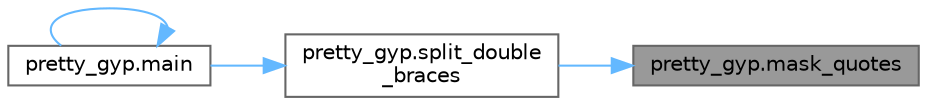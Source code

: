 digraph "pretty_gyp.mask_quotes"
{
 // LATEX_PDF_SIZE
  bgcolor="transparent";
  edge [fontname=Helvetica,fontsize=10,labelfontname=Helvetica,labelfontsize=10];
  node [fontname=Helvetica,fontsize=10,shape=box,height=0.2,width=0.4];
  rankdir="RL";
  Node1 [id="Node000001",label="pretty_gyp.mask_quotes",height=0.2,width=0.4,color="gray40", fillcolor="grey60", style="filled", fontcolor="black",tooltip=" "];
  Node1 -> Node2 [id="edge4_Node000001_Node000002",dir="back",color="steelblue1",style="solid",tooltip=" "];
  Node2 [id="Node000002",label="pretty_gyp.split_double\l_braces",height=0.2,width=0.4,color="grey40", fillcolor="white", style="filled",URL="$namespacepretty__gyp.html#a2ae522fcac84e38e4e4b6351eeb67422",tooltip=" "];
  Node2 -> Node3 [id="edge5_Node000002_Node000003",dir="back",color="steelblue1",style="solid",tooltip=" "];
  Node3 [id="Node000003",label="pretty_gyp.main",height=0.2,width=0.4,color="grey40", fillcolor="white", style="filled",URL="$namespacepretty__gyp.html#ac4ba580bbe6437333f6ddf74fefa85e9",tooltip=" "];
  Node3 -> Node3 [id="edge6_Node000003_Node000003",dir="back",color="steelblue1",style="solid",tooltip=" "];
}
